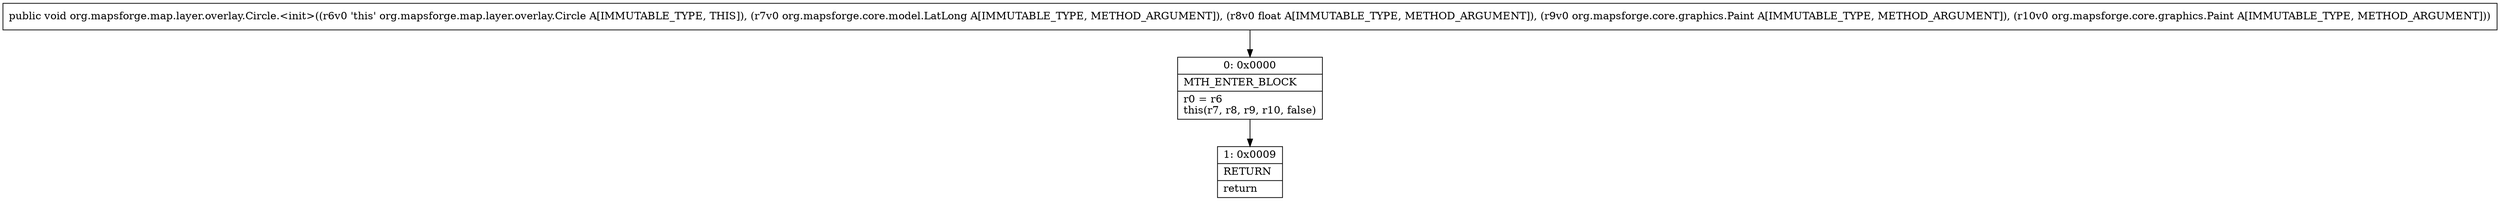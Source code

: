 digraph "CFG fororg.mapsforge.map.layer.overlay.Circle.\<init\>(Lorg\/mapsforge\/core\/model\/LatLong;FLorg\/mapsforge\/core\/graphics\/Paint;Lorg\/mapsforge\/core\/graphics\/Paint;)V" {
Node_0 [shape=record,label="{0\:\ 0x0000|MTH_ENTER_BLOCK\l|r0 = r6\lthis(r7, r8, r9, r10, false)\l}"];
Node_1 [shape=record,label="{1\:\ 0x0009|RETURN\l|return\l}"];
MethodNode[shape=record,label="{public void org.mapsforge.map.layer.overlay.Circle.\<init\>((r6v0 'this' org.mapsforge.map.layer.overlay.Circle A[IMMUTABLE_TYPE, THIS]), (r7v0 org.mapsforge.core.model.LatLong A[IMMUTABLE_TYPE, METHOD_ARGUMENT]), (r8v0 float A[IMMUTABLE_TYPE, METHOD_ARGUMENT]), (r9v0 org.mapsforge.core.graphics.Paint A[IMMUTABLE_TYPE, METHOD_ARGUMENT]), (r10v0 org.mapsforge.core.graphics.Paint A[IMMUTABLE_TYPE, METHOD_ARGUMENT])) }"];
MethodNode -> Node_0;
Node_0 -> Node_1;
}

